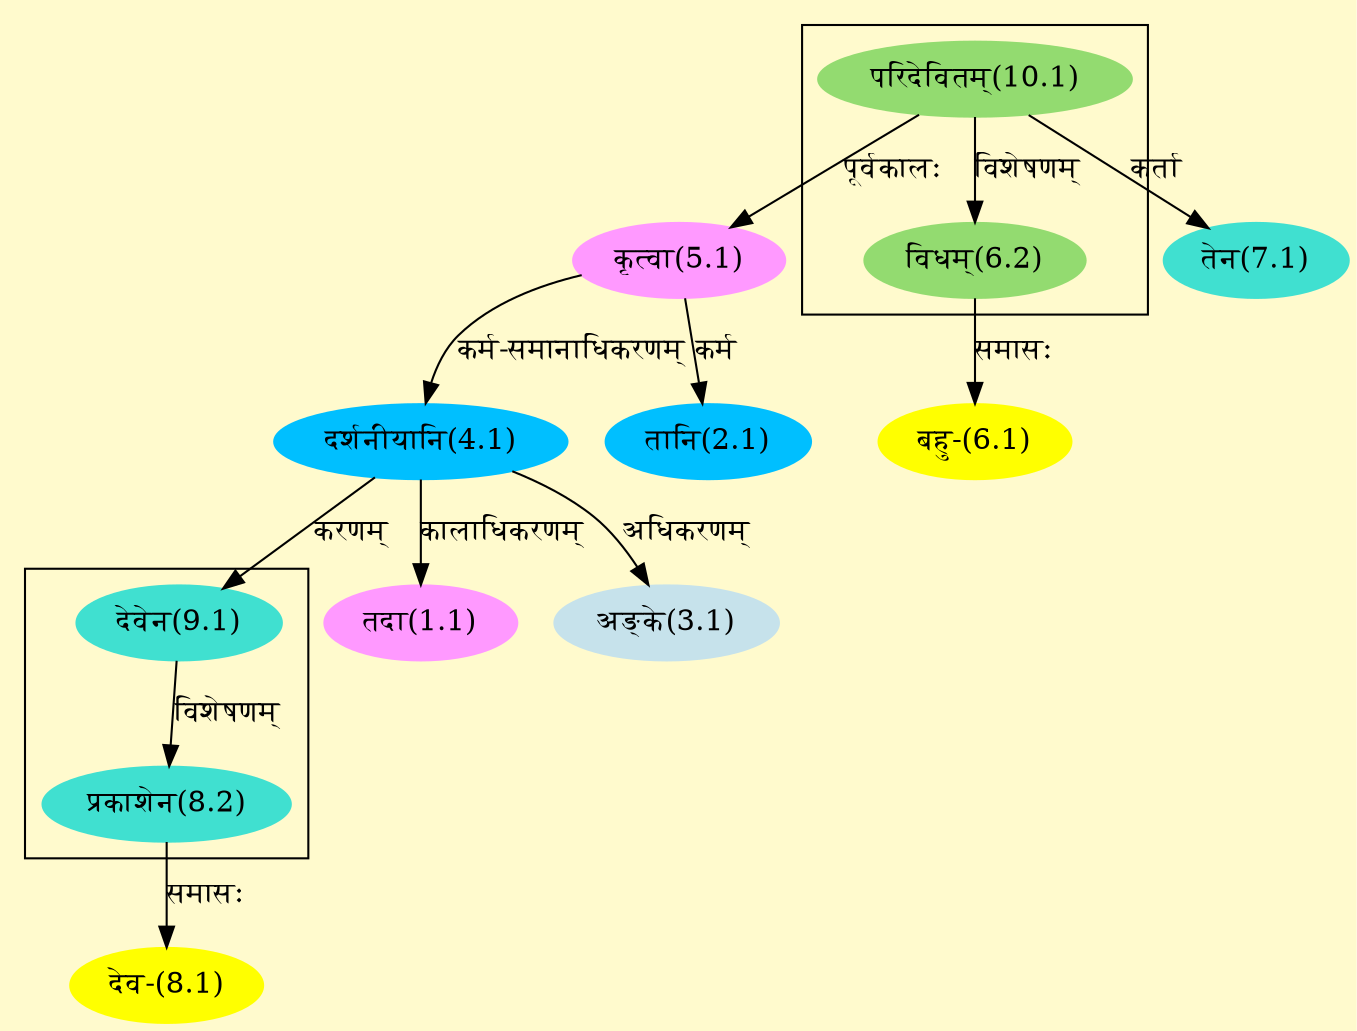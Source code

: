 digraph G{
rankdir=BT;
 compound=true;
 bgcolor="lemonchiffon1";

subgraph cluster_1{
Node6_2 [style=filled, color="#93DB70" label = "विधम्(6.2)"]
Node10_1 [style=filled, color="#93DB70" label = "परिदेवितम्(10.1)"]

}

subgraph cluster_2{
Node8_2 [style=filled, color="#40E0D0" label = "प्रकाशेन(8.2)"]
Node9_1 [style=filled, color="#40E0D0" label = "देवेन(9.1)"]

}
Node1_1 [style=filled, color="#FF99FF" label = "तदा(1.1)"]
Node4_1 [style=filled, color="#00BFFF" label = "दर्शनीयानि(4.1)"]
Node2_1 [style=filled, color="#00BFFF" label = "तानि(2.1)"]
Node5_1 [style=filled, color="#FF99FF" label = "कृत्वा(5.1)"]
Node3_1 [style=filled, color="#C6E2EB" label = "अङ्के(3.1)"]
Node10_1 [style=filled, color="#93DB70" label = "परिदेवितम्(10.1)"]
Node6_1 [style=filled, color="#FFFF00" label = "बहु-(6.1)"]
Node6_2 [style=filled, color="#93DB70" label = "विधम्(6.2)"]
Node7_1 [style=filled, color="#40E0D0" label = "तेन(7.1)"]
Node8_1 [style=filled, color="#FFFF00" label = "देव-(8.1)"]
Node8_2 [style=filled, color="#40E0D0" label = "प्रकाशेन(8.2)"]
Node9_1 [style=filled, color="#40E0D0" label = "देवेन(9.1)"]
/* Start of Relations section */

Node1_1 -> Node4_1 [  label="कालाधिकरणम्"  dir="back" ]
Node2_1 -> Node5_1 [  label="कर्म"  dir="back" ]
Node3_1 -> Node4_1 [  label="अधिकरणम्"  dir="back" ]
Node4_1 -> Node5_1 [  label="कर्म-समानाधिकरणम्"  dir="back" ]
Node5_1 -> Node10_1 [  label="पूर्वकालः"  dir="back" ]
Node6_1 -> Node6_2 [  label="समासः"  dir="back" ]
Node6_2 -> Node10_1 [  label="विशेषणम्"  dir="back" ]
Node7_1 -> Node10_1 [  label="कर्ता"  dir="back" ]
Node8_1 -> Node8_2 [  label="समासः"  dir="back" ]
Node8_2 -> Node9_1 [  label="विशेषणम्"  dir="back" ]
Node9_1 -> Node4_1 [  label="करणम्"  dir="back" ]
}
